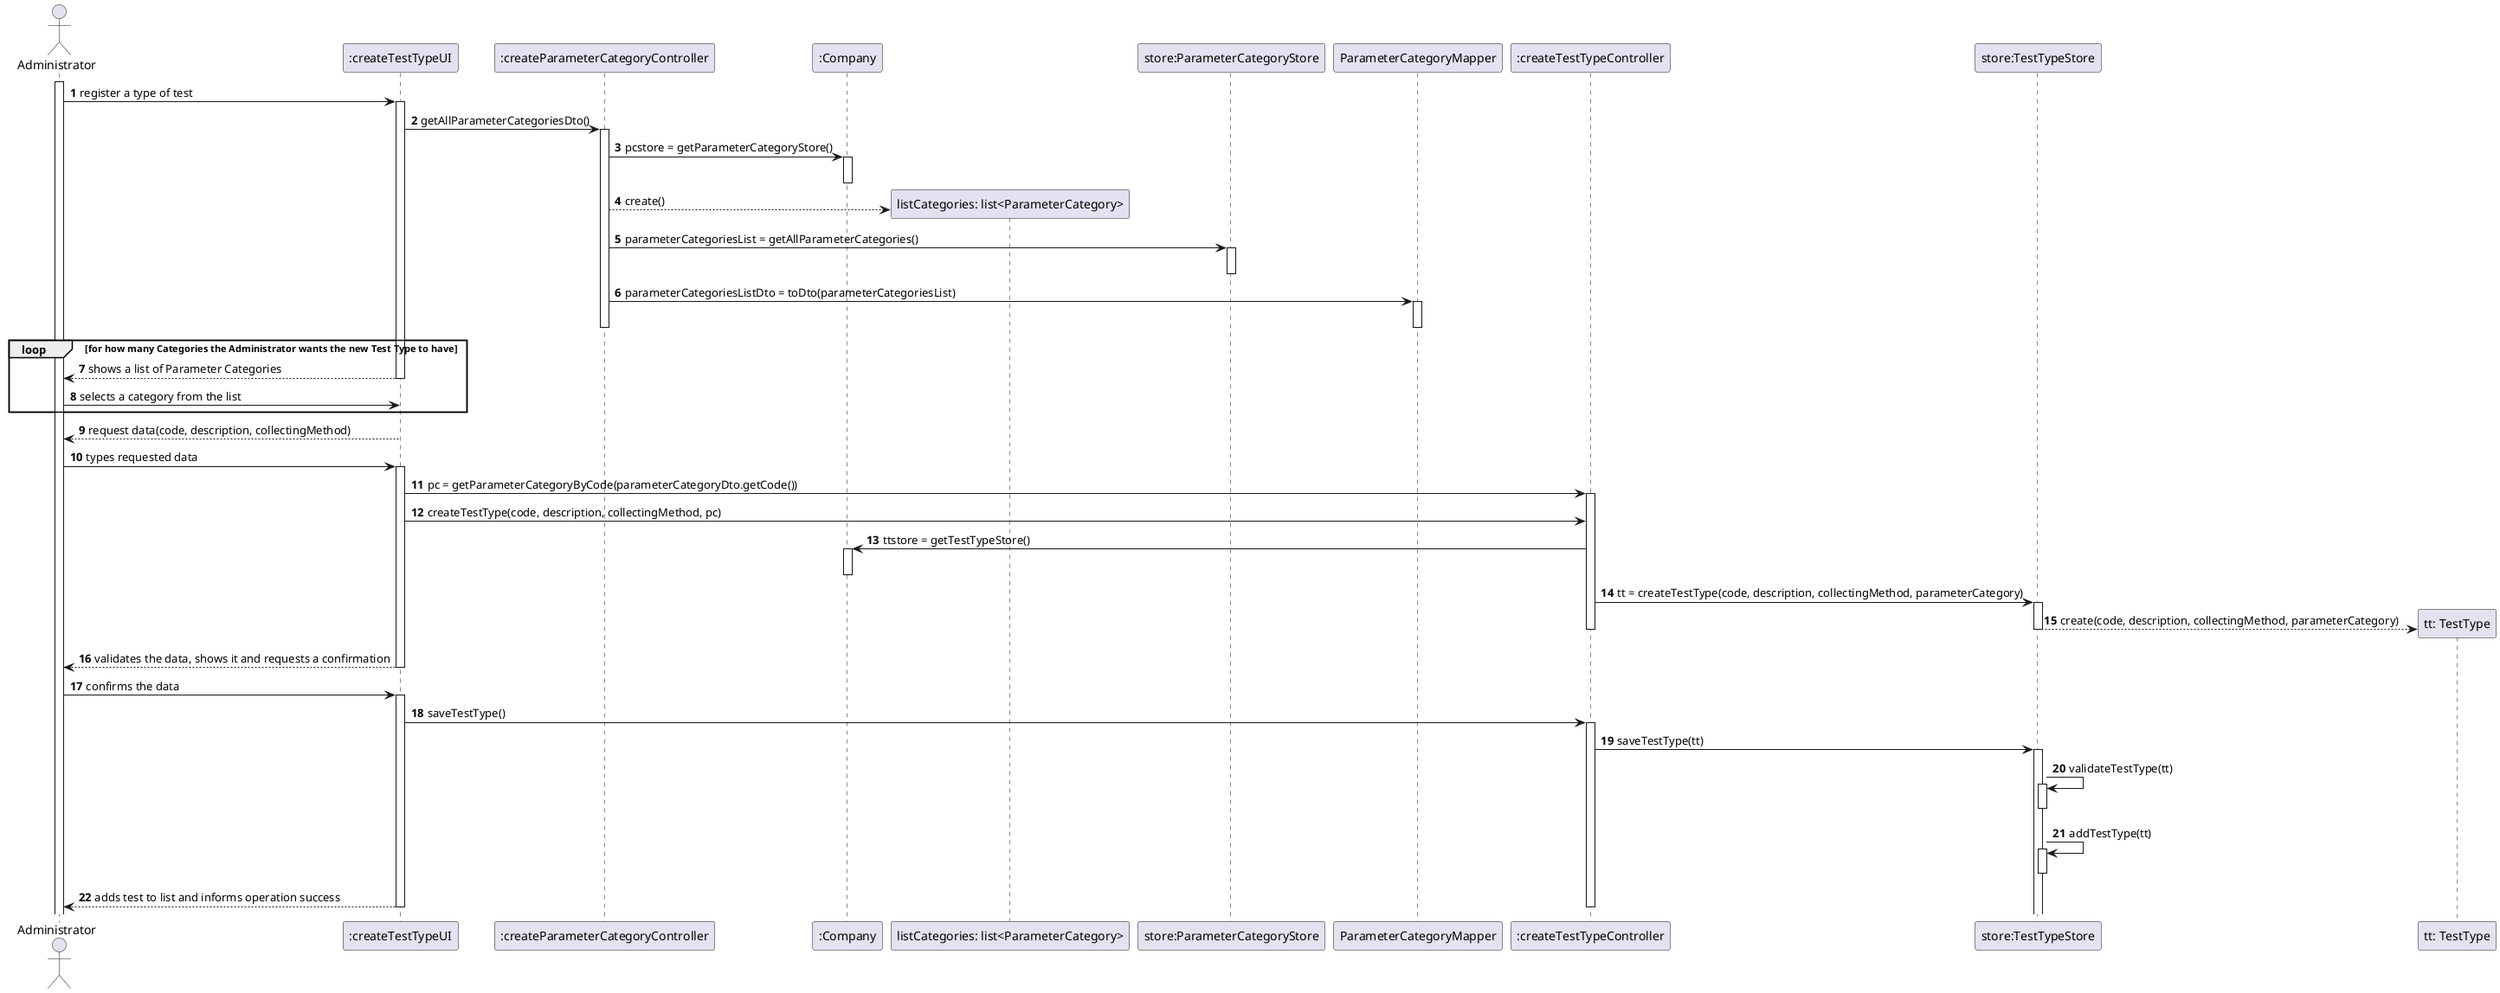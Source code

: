 @startuml
autonumber
actor "Administrator" as admin
activate admin

admin -> ":createTestTypeUI" : register a type of test


activate ":createTestTypeUI"
":createTestTypeUI" -> ":createParameterCategoryController": getAllParameterCategoriesDto()


activate ":createParameterCategoryController"
":createParameterCategoryController" -> ":Company": pcstore = getParameterCategoryStore()
activate ":Company"
deactivate ":Company"


create "listCategories: list<ParameterCategory>"
":createParameterCategoryController" --> "listCategories: list<ParameterCategory>": create()


":createParameterCategoryController" -> "store:ParameterCategoryStore": parameterCategoriesList = getAllParameterCategories()
activate "store:ParameterCategoryStore"
deactivate "store:ParameterCategoryStore"


":createParameterCategoryController" -> "ParameterCategoryMapper": parameterCategoriesListDto = toDto(parameterCategoriesList)
activate "ParameterCategoryMapper"
deactivate "ParameterCategoryMapper"
deactivate ":createParameterCategoryController"

loop for how many Categories the Administrator wants the new Test Type to have
":createTestTypeUI" --> admin: shows a list of Parameter Categories
deactivate ":createTestTypeUI"
admin -> ":createTestTypeUI": selects a category from the list
end

activate ":createTestTypeUI"
":createTestTypeUI" --> admin: request data(code, description, collectingMethod)
deactivate ":createTestTypeUI"
deactivate ":createTestTypeUI"
admin -> ":createTestTypeUI" : types requested data
activate ":createTestTypeUI"

":createTestTypeUI" -> ":createTestTypeController": pc = getParameterCategoryByCode(parameterCategoryDto.getCode())
activate ":createTestTypeController"
":createTestTypeUI" -> ":createTestTypeController": createTestType(code, description, collectingMethod, pc)

":createTestTypeController" -> ":Company" : ttstore = getTestTypeStore()
activate ":Company"
deactivate ":Company"
":createTestTypeController" -> "store:TestTypeStore" : tt = createTestType(code, description, collectingMethod, parameterCategory)
activate "store:TestTypeStore"
create "tt: TestType"
"store:TestTypeStore" --> "tt: TestType" : create(code, description, collectingMethod, parameterCategory)
deactivate "store:TestTypeStore"

deactivate ":createTestTypeController"
":createTestTypeUI" --> admin: validates the data, shows it and requests a confirmation
deactivate ":createTestTypeUI"
admin -> ":createTestTypeUI": confirms the data
activate ":createTestTypeUI"
":createTestTypeUI" -> ":createTestTypeController": saveTestType()
activate ":createTestTypeController"

":createTestTypeController" -> "store:TestTypeStore"++ : saveTestType(tt)
"store:TestTypeStore" -> "store:TestTypeStore": validateTestType(tt)
activate "store:TestTypeStore"
deactivate "store:TestTypeStore"
"store:TestTypeStore" -> "store:TestTypeStore": addTestType(tt)
activate "store:TestTypeStore"
deactivate "store:TestTypeStore"


":createTestTypeUI" --> admin: adds test to list and informs operation success
deactivate ":createTestTypeController"
deactivate ":createTestTypeUI"
@enduml
